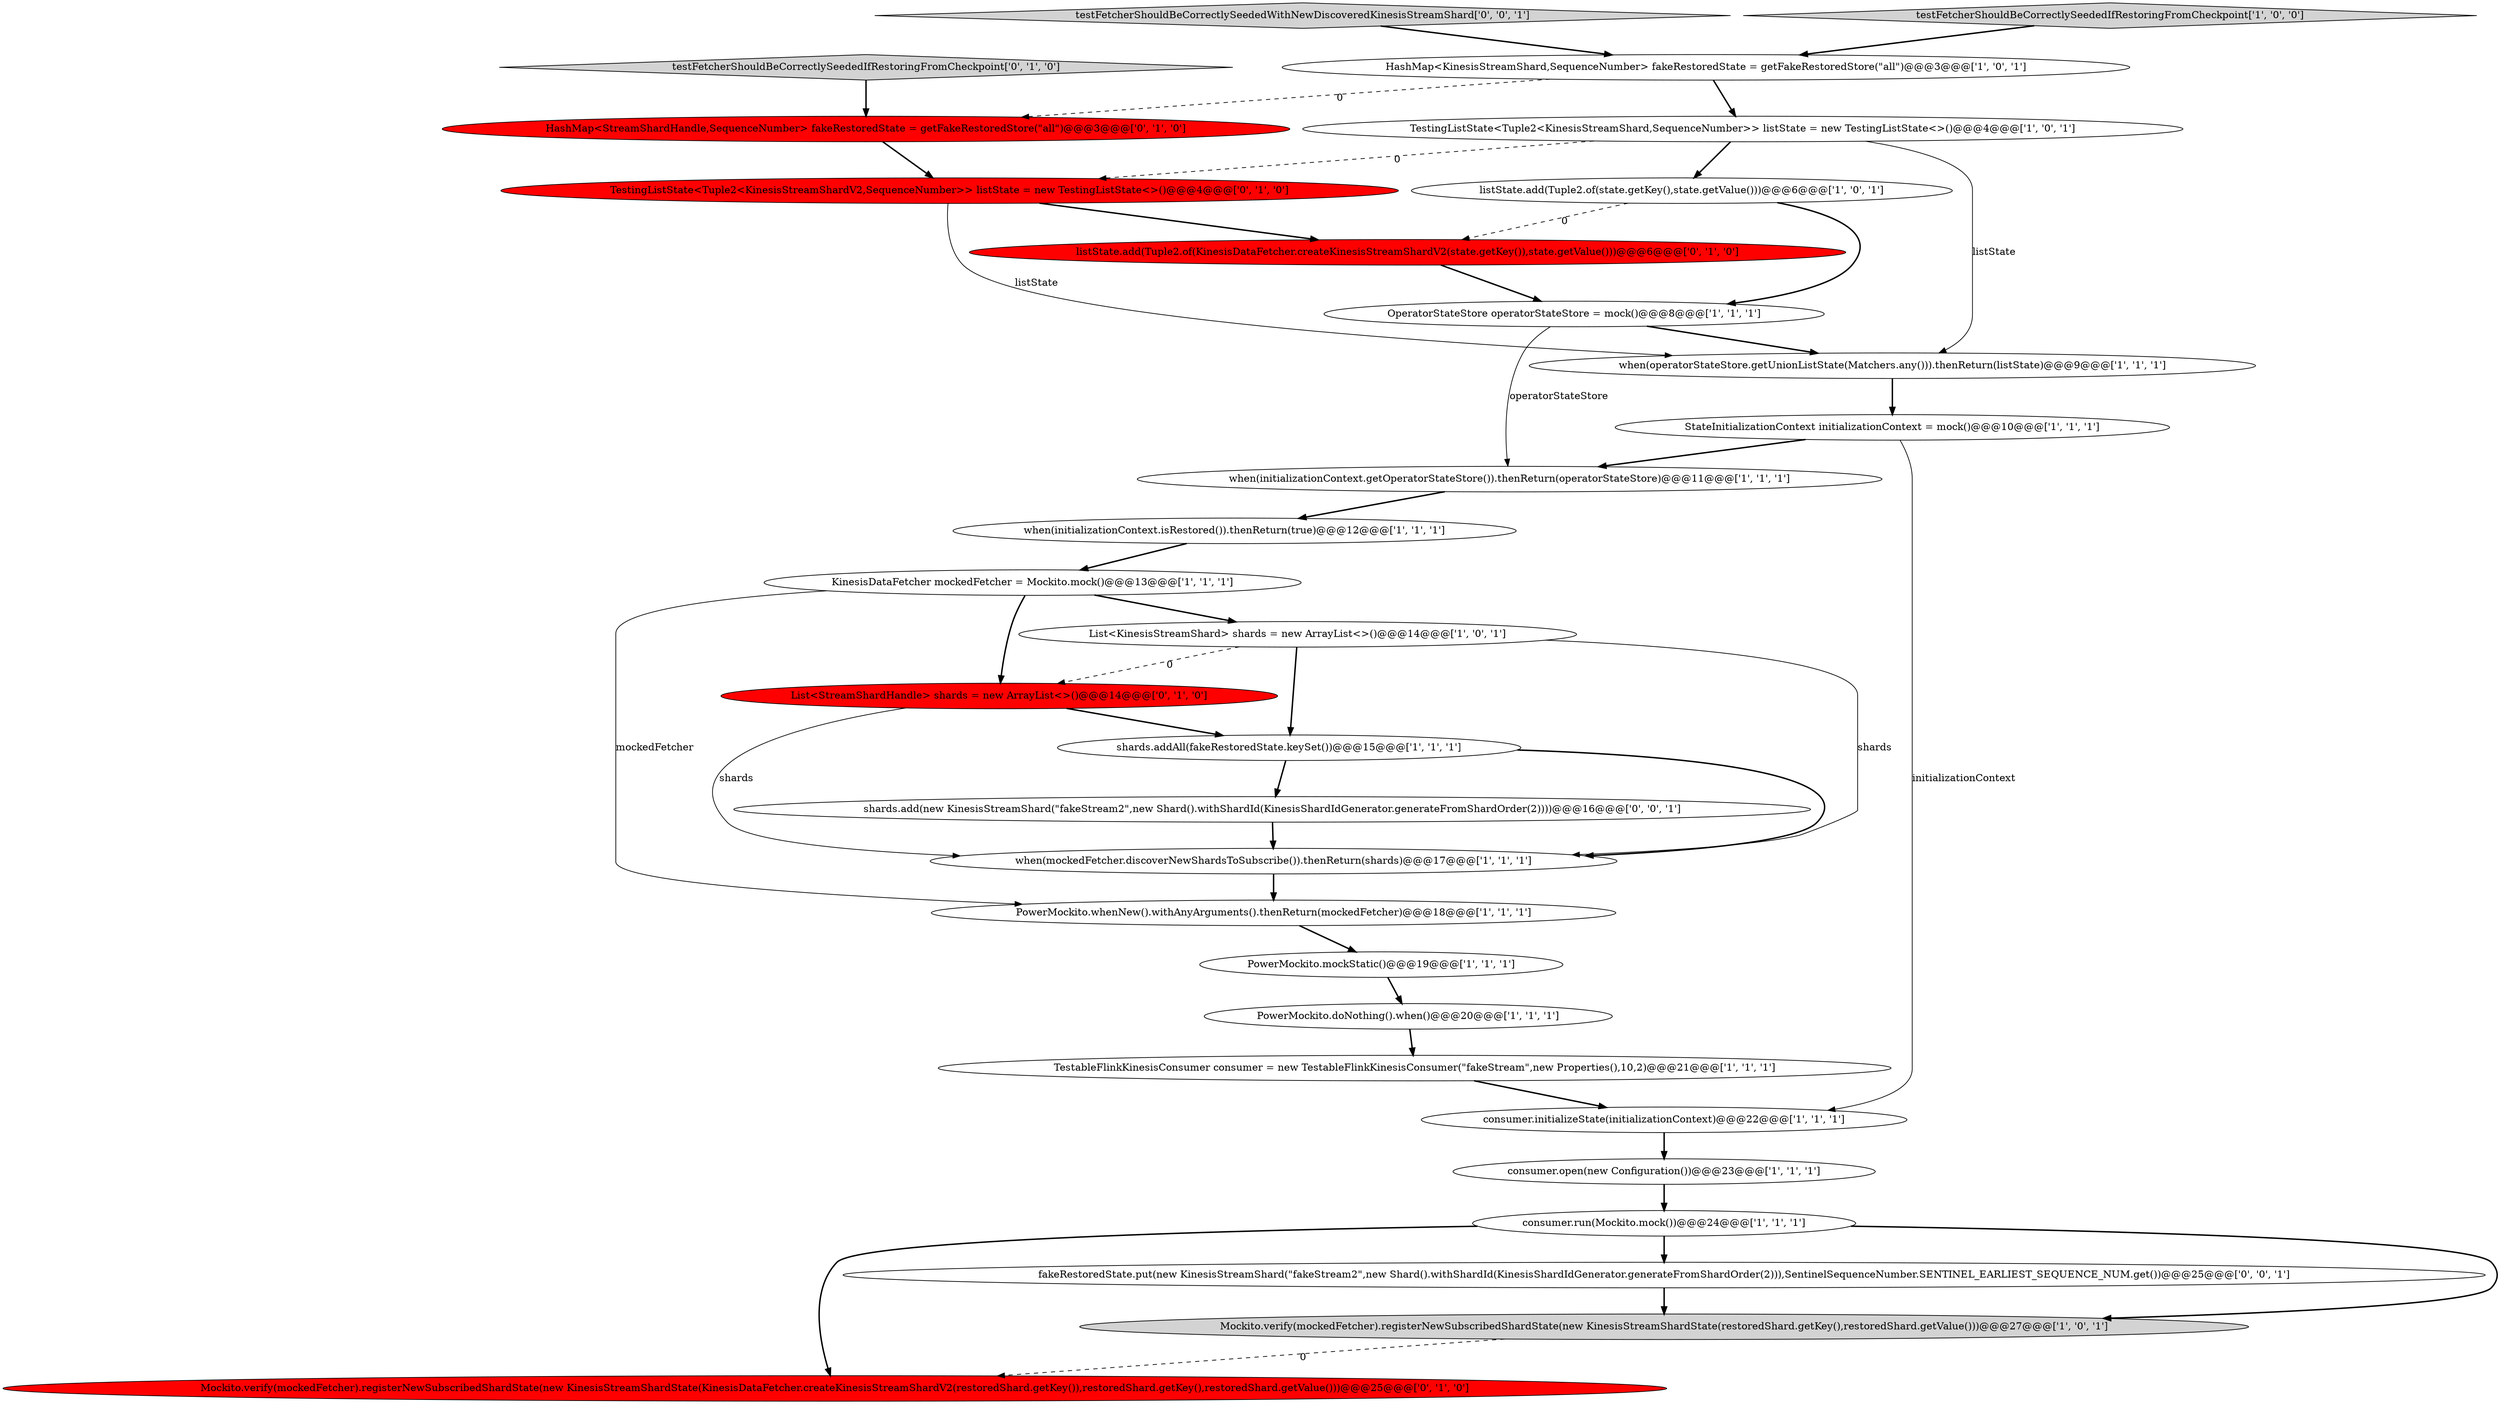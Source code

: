 digraph {
2 [style = filled, label = "consumer.run(Mockito.mock())@@@24@@@['1', '1', '1']", fillcolor = white, shape = ellipse image = "AAA0AAABBB1BBB"];
18 [style = filled, label = "Mockito.verify(mockedFetcher).registerNewSubscribedShardState(new KinesisStreamShardState(restoredShard.getKey(),restoredShard.getValue()))@@@27@@@['1', '0', '1']", fillcolor = lightgray, shape = ellipse image = "AAA0AAABBB1BBB"];
5 [style = filled, label = "List<KinesisStreamShard> shards = new ArrayList<>()@@@14@@@['1', '0', '1']", fillcolor = white, shape = ellipse image = "AAA0AAABBB1BBB"];
11 [style = filled, label = "StateInitializationContext initializationContext = mock()@@@10@@@['1', '1', '1']", fillcolor = white, shape = ellipse image = "AAA0AAABBB1BBB"];
26 [style = filled, label = "Mockito.verify(mockedFetcher).registerNewSubscribedShardState(new KinesisStreamShardState(KinesisDataFetcher.createKinesisStreamShardV2(restoredShard.getKey()),restoredShard.getKey(),restoredShard.getValue()))@@@25@@@['0', '1', '0']", fillcolor = red, shape = ellipse image = "AAA1AAABBB2BBB"];
1 [style = filled, label = "when(operatorStateStore.getUnionListState(Matchers.any())).thenReturn(listState)@@@9@@@['1', '1', '1']", fillcolor = white, shape = ellipse image = "AAA0AAABBB1BBB"];
25 [style = filled, label = "TestingListState<Tuple2<KinesisStreamShardV2,SequenceNumber>> listState = new TestingListState<>()@@@4@@@['0', '1', '0']", fillcolor = red, shape = ellipse image = "AAA1AAABBB2BBB"];
28 [style = filled, label = "fakeRestoredState.put(new KinesisStreamShard(\"fakeStream2\",new Shard().withShardId(KinesisShardIdGenerator.generateFromShardOrder(2))),SentinelSequenceNumber.SENTINEL_EARLIEST_SEQUENCE_NUM.get())@@@25@@@['0', '0', '1']", fillcolor = white, shape = ellipse image = "AAA0AAABBB3BBB"];
15 [style = filled, label = "shards.addAll(fakeRestoredState.keySet())@@@15@@@['1', '1', '1']", fillcolor = white, shape = ellipse image = "AAA0AAABBB1BBB"];
3 [style = filled, label = "consumer.initializeState(initializationContext)@@@22@@@['1', '1', '1']", fillcolor = white, shape = ellipse image = "AAA0AAABBB1BBB"];
21 [style = filled, label = "testFetcherShouldBeCorrectlySeededIfRestoringFromCheckpoint['0', '1', '0']", fillcolor = lightgray, shape = diamond image = "AAA0AAABBB2BBB"];
8 [style = filled, label = "when(mockedFetcher.discoverNewShardsToSubscribe()).thenReturn(shards)@@@17@@@['1', '1', '1']", fillcolor = white, shape = ellipse image = "AAA0AAABBB1BBB"];
4 [style = filled, label = "when(initializationContext.getOperatorStateStore()).thenReturn(operatorStateStore)@@@11@@@['1', '1', '1']", fillcolor = white, shape = ellipse image = "AAA0AAABBB1BBB"];
29 [style = filled, label = "testFetcherShouldBeCorrectlySeededWithNewDiscoveredKinesisStreamShard['0', '0', '1']", fillcolor = lightgray, shape = diamond image = "AAA0AAABBB3BBB"];
27 [style = filled, label = "shards.add(new KinesisStreamShard(\"fakeStream2\",new Shard().withShardId(KinesisShardIdGenerator.generateFromShardOrder(2))))@@@16@@@['0', '0', '1']", fillcolor = white, shape = ellipse image = "AAA0AAABBB3BBB"];
20 [style = filled, label = "KinesisDataFetcher mockedFetcher = Mockito.mock()@@@13@@@['1', '1', '1']", fillcolor = white, shape = ellipse image = "AAA0AAABBB1BBB"];
23 [style = filled, label = "List<StreamShardHandle> shards = new ArrayList<>()@@@14@@@['0', '1', '0']", fillcolor = red, shape = ellipse image = "AAA1AAABBB2BBB"];
6 [style = filled, label = "OperatorStateStore operatorStateStore = mock()@@@8@@@['1', '1', '1']", fillcolor = white, shape = ellipse image = "AAA0AAABBB1BBB"];
19 [style = filled, label = "testFetcherShouldBeCorrectlySeededIfRestoringFromCheckpoint['1', '0', '0']", fillcolor = lightgray, shape = diamond image = "AAA0AAABBB1BBB"];
12 [style = filled, label = "PowerMockito.doNothing().when()@@@20@@@['1', '1', '1']", fillcolor = white, shape = ellipse image = "AAA0AAABBB1BBB"];
17 [style = filled, label = "when(initializationContext.isRestored()).thenReturn(true)@@@12@@@['1', '1', '1']", fillcolor = white, shape = ellipse image = "AAA0AAABBB1BBB"];
7 [style = filled, label = "listState.add(Tuple2.of(state.getKey(),state.getValue()))@@@6@@@['1', '0', '1']", fillcolor = white, shape = ellipse image = "AAA0AAABBB1BBB"];
24 [style = filled, label = "listState.add(Tuple2.of(KinesisDataFetcher.createKinesisStreamShardV2(state.getKey()),state.getValue()))@@@6@@@['0', '1', '0']", fillcolor = red, shape = ellipse image = "AAA1AAABBB2BBB"];
10 [style = filled, label = "consumer.open(new Configuration())@@@23@@@['1', '1', '1']", fillcolor = white, shape = ellipse image = "AAA0AAABBB1BBB"];
0 [style = filled, label = "HashMap<KinesisStreamShard,SequenceNumber> fakeRestoredState = getFakeRestoredStore(\"all\")@@@3@@@['1', '0', '1']", fillcolor = white, shape = ellipse image = "AAA0AAABBB1BBB"];
13 [style = filled, label = "TestingListState<Tuple2<KinesisStreamShard,SequenceNumber>> listState = new TestingListState<>()@@@4@@@['1', '0', '1']", fillcolor = white, shape = ellipse image = "AAA0AAABBB1BBB"];
16 [style = filled, label = "PowerMockito.whenNew().withAnyArguments().thenReturn(mockedFetcher)@@@18@@@['1', '1', '1']", fillcolor = white, shape = ellipse image = "AAA0AAABBB1BBB"];
14 [style = filled, label = "PowerMockito.mockStatic()@@@19@@@['1', '1', '1']", fillcolor = white, shape = ellipse image = "AAA0AAABBB1BBB"];
22 [style = filled, label = "HashMap<StreamShardHandle,SequenceNumber> fakeRestoredState = getFakeRestoredStore(\"all\")@@@3@@@['0', '1', '0']", fillcolor = red, shape = ellipse image = "AAA1AAABBB2BBB"];
9 [style = filled, label = "TestableFlinkKinesisConsumer consumer = new TestableFlinkKinesisConsumer(\"fakeStream\",new Properties(),10,2)@@@21@@@['1', '1', '1']", fillcolor = white, shape = ellipse image = "AAA0AAABBB1BBB"];
8->16 [style = bold, label=""];
22->25 [style = bold, label=""];
2->26 [style = bold, label=""];
28->18 [style = bold, label=""];
4->17 [style = bold, label=""];
0->13 [style = bold, label=""];
5->8 [style = solid, label="shards"];
23->8 [style = solid, label="shards"];
5->23 [style = dashed, label="0"];
11->4 [style = bold, label=""];
23->15 [style = bold, label=""];
29->0 [style = bold, label=""];
11->3 [style = solid, label="initializationContext"];
5->15 [style = bold, label=""];
2->18 [style = bold, label=""];
13->25 [style = dashed, label="0"];
12->9 [style = bold, label=""];
0->22 [style = dashed, label="0"];
19->0 [style = bold, label=""];
1->11 [style = bold, label=""];
20->5 [style = bold, label=""];
6->1 [style = bold, label=""];
3->10 [style = bold, label=""];
25->24 [style = bold, label=""];
20->23 [style = bold, label=""];
7->24 [style = dashed, label="0"];
21->22 [style = bold, label=""];
13->7 [style = bold, label=""];
14->12 [style = bold, label=""];
7->6 [style = bold, label=""];
6->4 [style = solid, label="operatorStateStore"];
9->3 [style = bold, label=""];
16->14 [style = bold, label=""];
25->1 [style = solid, label="listState"];
10->2 [style = bold, label=""];
13->1 [style = solid, label="listState"];
24->6 [style = bold, label=""];
15->27 [style = bold, label=""];
2->28 [style = bold, label=""];
27->8 [style = bold, label=""];
15->8 [style = bold, label=""];
18->26 [style = dashed, label="0"];
20->16 [style = solid, label="mockedFetcher"];
17->20 [style = bold, label=""];
}
